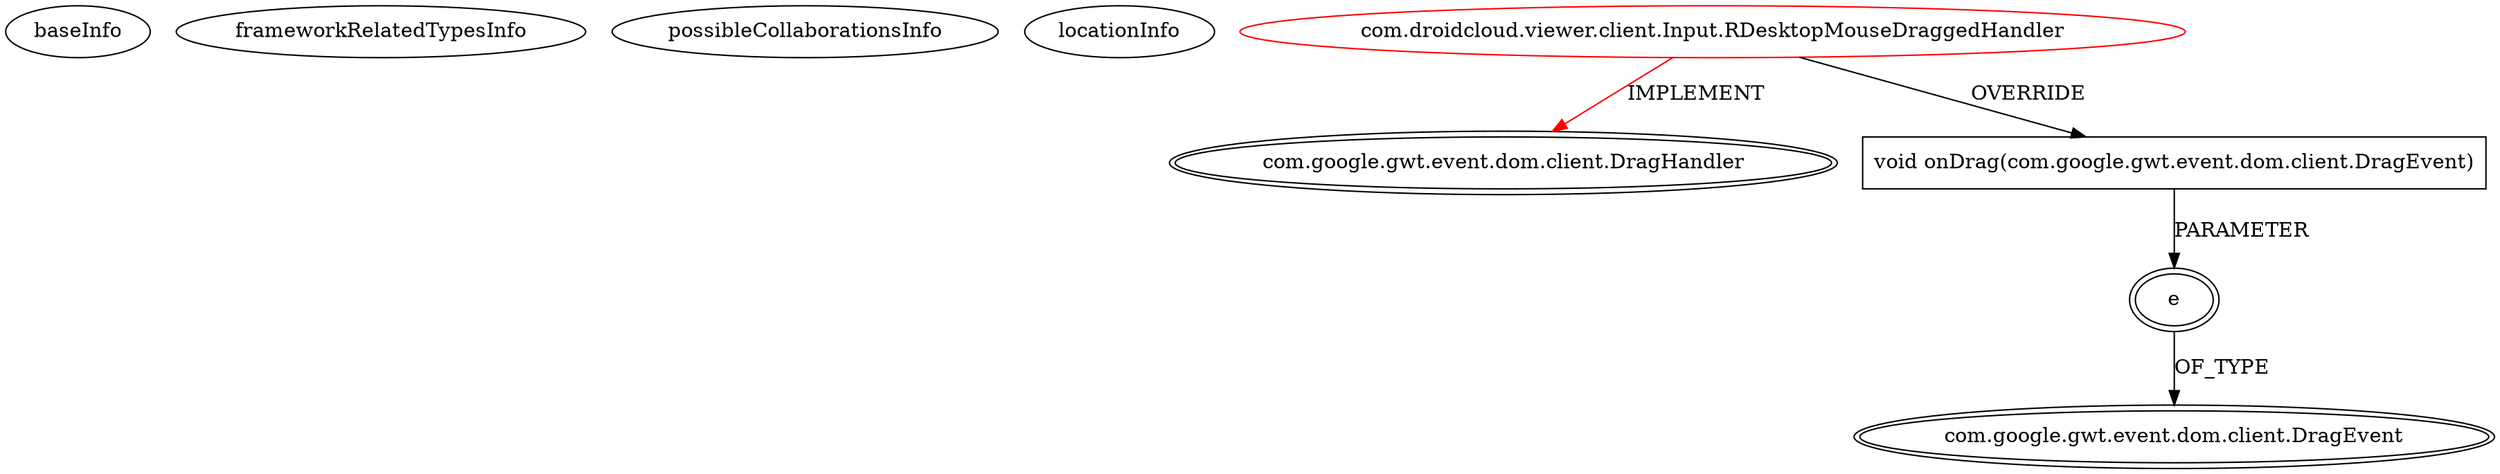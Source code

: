 digraph {
baseInfo[graphId=831,category="extension_graph",isAnonymous=false,possibleRelation=false]
frameworkRelatedTypesInfo[0="com.google.gwt.event.dom.client.DragHandler"]
possibleCollaborationsInfo[]
locationInfo[projectName="betacraft-RdpGwtClient",filePath="/betacraft-RdpGwtClient/RdpGwtClient-master/src/com/droidcloud/viewer/client/Input.java",contextSignature="RDesktopMouseDraggedHandler",graphId="831"]
0[label="com.droidcloud.viewer.client.Input.RDesktopMouseDraggedHandler",vertexType="ROOT_CLIENT_CLASS_DECLARATION",isFrameworkType=false,color=red]
1[label="com.google.gwt.event.dom.client.DragHandler",vertexType="FRAMEWORK_INTERFACE_TYPE",isFrameworkType=true,peripheries=2]
2[label="void onDrag(com.google.gwt.event.dom.client.DragEvent)",vertexType="OVERRIDING_METHOD_DECLARATION",isFrameworkType=false,shape=box]
3[label="e",vertexType="PARAMETER_DECLARATION",isFrameworkType=true,peripheries=2]
4[label="com.google.gwt.event.dom.client.DragEvent",vertexType="FRAMEWORK_CLASS_TYPE",isFrameworkType=true,peripheries=2]
0->1[label="IMPLEMENT",color=red]
0->2[label="OVERRIDE"]
3->4[label="OF_TYPE"]
2->3[label="PARAMETER"]
}
